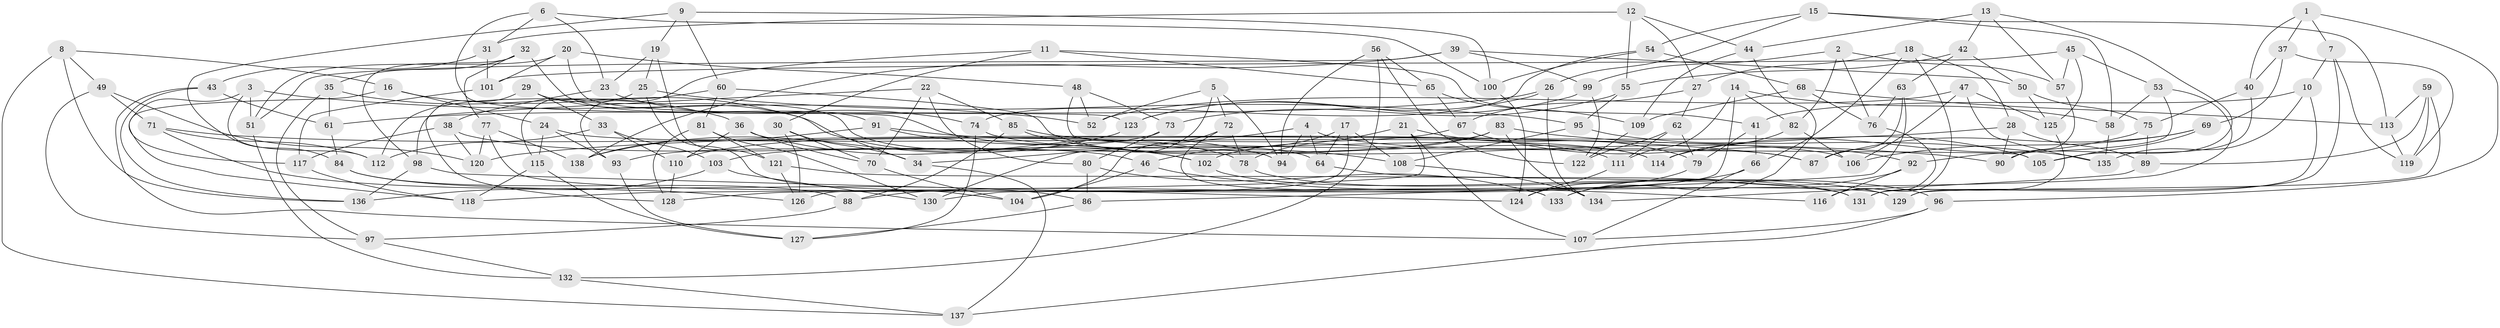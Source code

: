 // Generated by graph-tools (version 1.1) at 2025/27/03/09/25 03:27:01]
// undirected, 138 vertices, 276 edges
graph export_dot {
graph [start="1"]
  node [color=gray90,style=filled];
  1;
  2;
  3;
  4;
  5;
  6;
  7;
  8;
  9;
  10;
  11;
  12;
  13;
  14;
  15;
  16;
  17;
  18;
  19;
  20;
  21;
  22;
  23;
  24;
  25;
  26;
  27;
  28;
  29;
  30;
  31;
  32;
  33;
  34;
  35;
  36;
  37;
  38;
  39;
  40;
  41;
  42;
  43;
  44;
  45;
  46;
  47;
  48;
  49;
  50;
  51;
  52;
  53;
  54;
  55;
  56;
  57;
  58;
  59;
  60;
  61;
  62;
  63;
  64;
  65;
  66;
  67;
  68;
  69;
  70;
  71;
  72;
  73;
  74;
  75;
  76;
  77;
  78;
  79;
  80;
  81;
  82;
  83;
  84;
  85;
  86;
  87;
  88;
  89;
  90;
  91;
  92;
  93;
  94;
  95;
  96;
  97;
  98;
  99;
  100;
  101;
  102;
  103;
  104;
  105;
  106;
  107;
  108;
  109;
  110;
  111;
  112;
  113;
  114;
  115;
  116;
  117;
  118;
  119;
  120;
  121;
  122;
  123;
  124;
  125;
  126;
  127;
  128;
  129;
  130;
  131;
  132;
  133;
  134;
  135;
  136;
  137;
  138;
  1 -- 96;
  1 -- 40;
  1 -- 37;
  1 -- 7;
  2 -- 82;
  2 -- 76;
  2 -- 57;
  2 -- 99;
  3 -- 52;
  3 -- 112;
  3 -- 51;
  3 -- 117;
  4 -- 64;
  4 -- 34;
  4 -- 94;
  4 -- 87;
  5 -- 52;
  5 -- 94;
  5 -- 130;
  5 -- 72;
  6 -- 31;
  6 -- 100;
  6 -- 23;
  6 -- 123;
  7 -- 119;
  7 -- 10;
  7 -- 129;
  8 -- 137;
  8 -- 49;
  8 -- 136;
  8 -- 16;
  9 -- 100;
  9 -- 19;
  9 -- 60;
  9 -- 84;
  10 -- 135;
  10 -- 131;
  10 -- 41;
  11 -- 93;
  11 -- 41;
  11 -- 30;
  11 -- 65;
  12 -- 31;
  12 -- 44;
  12 -- 27;
  12 -- 55;
  13 -- 90;
  13 -- 42;
  13 -- 44;
  13 -- 57;
  14 -- 126;
  14 -- 111;
  14 -- 58;
  14 -- 82;
  15 -- 58;
  15 -- 26;
  15 -- 113;
  15 -- 54;
  16 -- 78;
  16 -- 24;
  16 -- 118;
  17 -- 130;
  17 -- 46;
  17 -- 108;
  17 -- 64;
  18 -- 28;
  18 -- 116;
  18 -- 66;
  18 -- 27;
  19 -- 25;
  19 -- 121;
  19 -- 23;
  20 -- 48;
  20 -- 51;
  20 -- 94;
  20 -- 101;
  21 -- 118;
  21 -- 107;
  21 -- 79;
  21 -- 78;
  22 -- 85;
  22 -- 98;
  22 -- 80;
  22 -- 70;
  23 -- 38;
  23 -- 74;
  24 -- 93;
  24 -- 106;
  24 -- 115;
  25 -- 115;
  25 -- 95;
  25 -- 104;
  26 -- 134;
  26 -- 123;
  26 -- 61;
  27 -- 62;
  27 -- 67;
  28 -- 89;
  28 -- 90;
  28 -- 120;
  29 -- 33;
  29 -- 128;
  29 -- 34;
  29 -- 64;
  30 -- 70;
  30 -- 126;
  30 -- 34;
  31 -- 43;
  31 -- 101;
  32 -- 77;
  32 -- 35;
  32 -- 98;
  32 -- 91;
  33 -- 112;
  33 -- 103;
  33 -- 110;
  34 -- 137;
  35 -- 97;
  35 -- 61;
  35 -- 36;
  36 -- 102;
  36 -- 110;
  36 -- 70;
  37 -- 69;
  37 -- 119;
  37 -- 40;
  38 -- 46;
  38 -- 117;
  38 -- 120;
  39 -- 51;
  39 -- 138;
  39 -- 50;
  39 -- 99;
  40 -- 105;
  40 -- 75;
  41 -- 66;
  41 -- 79;
  42 -- 63;
  42 -- 50;
  42 -- 55;
  43 -- 61;
  43 -- 136;
  43 -- 107;
  44 -- 133;
  44 -- 109;
  45 -- 125;
  45 -- 53;
  45 -- 101;
  45 -- 57;
  46 -- 104;
  46 -- 116;
  47 -- 135;
  47 -- 106;
  47 -- 52;
  47 -- 125;
  48 -- 52;
  48 -- 73;
  48 -- 105;
  49 -- 97;
  49 -- 71;
  49 -- 120;
  50 -- 75;
  50 -- 125;
  51 -- 132;
  53 -- 128;
  53 -- 58;
  53 -- 92;
  54 -- 74;
  54 -- 100;
  54 -- 68;
  55 -- 95;
  55 -- 73;
  56 -- 132;
  56 -- 65;
  56 -- 94;
  56 -- 122;
  57 -- 90;
  58 -- 135;
  59 -- 113;
  59 -- 89;
  59 -- 129;
  59 -- 119;
  60 -- 81;
  60 -- 112;
  60 -- 114;
  61 -- 84;
  62 -- 79;
  62 -- 122;
  62 -- 111;
  63 -- 87;
  63 -- 86;
  63 -- 76;
  64 -- 131;
  65 -- 109;
  65 -- 67;
  66 -- 107;
  66 -- 88;
  67 -- 110;
  67 -- 92;
  68 -- 76;
  68 -- 113;
  68 -- 109;
  69 -- 106;
  69 -- 87;
  69 -- 105;
  70 -- 104;
  71 -- 86;
  71 -- 87;
  71 -- 112;
  72 -- 78;
  72 -- 133;
  72 -- 104;
  73 -- 93;
  73 -- 80;
  74 -- 127;
  74 -- 114;
  75 -- 114;
  75 -- 89;
  76 -- 116;
  77 -- 138;
  77 -- 129;
  77 -- 120;
  78 -- 96;
  79 -- 124;
  80 -- 133;
  80 -- 86;
  81 -- 121;
  81 -- 128;
  81 -- 130;
  82 -- 114;
  82 -- 106;
  83 -- 134;
  83 -- 135;
  83 -- 103;
  83 -- 102;
  84 -- 88;
  84 -- 126;
  85 -- 88;
  85 -- 90;
  85 -- 108;
  86 -- 127;
  88 -- 97;
  89 -- 134;
  91 -- 111;
  91 -- 138;
  91 -- 102;
  92 -- 116;
  92 -- 133;
  93 -- 127;
  95 -- 108;
  95 -- 105;
  96 -- 107;
  96 -- 137;
  97 -- 132;
  98 -- 124;
  98 -- 136;
  99 -- 122;
  99 -- 123;
  100 -- 124;
  101 -- 117;
  102 -- 129;
  103 -- 130;
  103 -- 136;
  108 -- 134;
  109 -- 122;
  110 -- 128;
  111 -- 124;
  113 -- 119;
  115 -- 127;
  115 -- 118;
  117 -- 118;
  121 -- 131;
  121 -- 126;
  123 -- 138;
  125 -- 131;
  132 -- 137;
}
